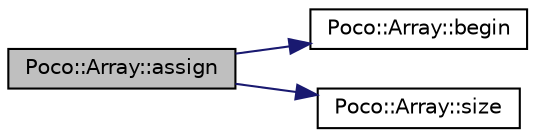 digraph "Poco::Array::assign"
{
 // LATEX_PDF_SIZE
  edge [fontname="Helvetica",fontsize="10",labelfontname="Helvetica",labelfontsize="10"];
  node [fontname="Helvetica",fontsize="10",shape=record];
  rankdir="LR";
  Node1 [label="Poco::Array::assign",height=0.2,width=0.4,color="black", fillcolor="grey75", style="filled", fontcolor="black",tooltip="Assign one value to all elements."];
  Node1 -> Node2 [color="midnightblue",fontsize="10",style="solid"];
  Node2 [label="Poco::Array::begin",height=0.2,width=0.4,color="black", fillcolor="white", style="filled",URL="$classPoco_1_1Array.html#a0c9a1828d13b4221f29475df8b553036",tooltip=" "];
  Node1 -> Node3 [color="midnightblue",fontsize="10",style="solid"];
  Node3 [label="Poco::Array::size",height=0.2,width=0.4,color="black", fillcolor="white", style="filled",URL="$classPoco_1_1Array.html#a962b6d71926c87d871adcbf33d2d1761",tooltip=" "];
}
